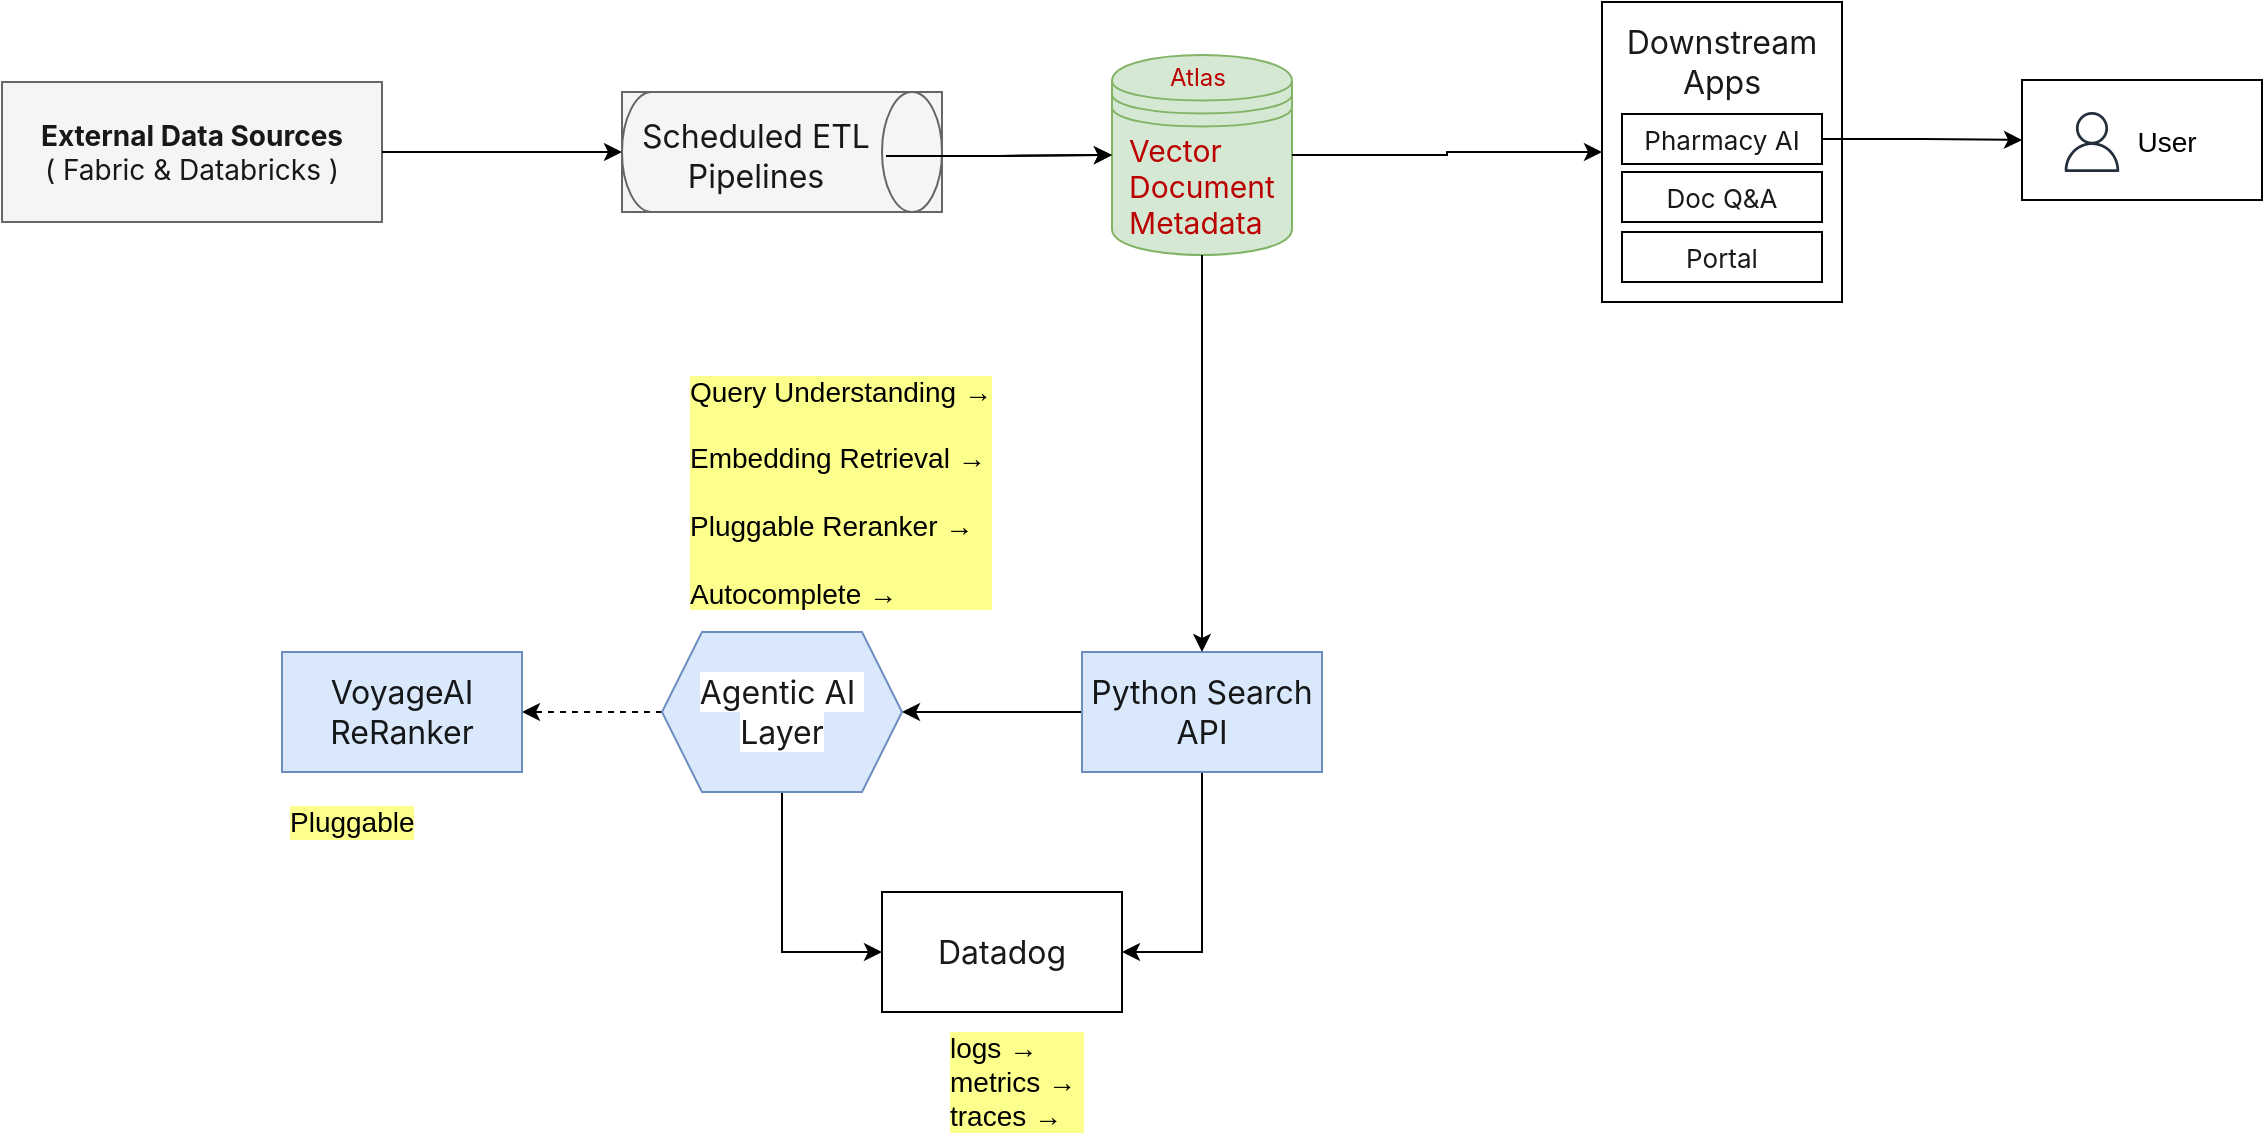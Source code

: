 <mxfile version="28.1.2">
  <diagram name="Page-1" id="TyQ4KNwGMOZTe7oc1Tex">
    <mxGraphModel dx="2101" dy="843" grid="1" gridSize="10" guides="1" tooltips="1" connect="1" arrows="1" fold="1" page="1" pageScale="1" pageWidth="850" pageHeight="1100" math="0" shadow="0">
      <root>
        <mxCell id="0" />
        <mxCell id="1" parent="0" />
        <mxCell id="mYIUt5ODPhMRdfRmPxJW-1" value="&lt;font style=&quot;font-size: 14px;&quot;&gt;&lt;span style=&quot;color: rgba(0, 0, 0, 0.9); font-family: -apple-system, &amp;quot;system-ui&amp;quot;, &amp;quot;Segoe UI&amp;quot;, system-ui, -apple-system, &amp;quot;Segoe UI&amp;quot;, Roboto, Ubuntu, Cantarell, &amp;quot;Noto Sans&amp;quot;, sans-serif, Arial, &amp;quot;PingFang SC&amp;quot;, &amp;quot;Source Han Sans SC&amp;quot;, &amp;quot;Microsoft YaHei UI&amp;quot;, &amp;quot;Microsoft YaHei&amp;quot;, &amp;quot;Noto Sans CJK SC&amp;quot;, sans-serif; text-align: left; white-space-collapse: preserve;&quot;&gt;&lt;b style=&quot;&quot;&gt;External Data Sources&lt;br&gt;&lt;/b&gt;( &lt;/span&gt;&lt;span style=&quot;color: rgba(0, 0, 0, 0.9); font-family: -apple-system, &amp;quot;system-ui&amp;quot;, &amp;quot;Segoe UI&amp;quot;, system-ui, -apple-system, &amp;quot;Segoe UI&amp;quot;, Roboto, Ubuntu, Cantarell, &amp;quot;Noto Sans&amp;quot;, sans-serif, Arial, &amp;quot;PingFang SC&amp;quot;, &amp;quot;Source Han Sans SC&amp;quot;, &amp;quot;Microsoft YaHei UI&amp;quot;, &amp;quot;Microsoft YaHei&amp;quot;, &amp;quot;Noto Sans CJK SC&amp;quot;, sans-serif; text-align: left; white-space-collapse: preserve;&quot;&gt;Fabric &amp;amp; Databricks )&lt;/span&gt;&lt;/font&gt;" style="rounded=0;whiteSpace=wrap;html=1;fillColor=#f5f5f5;fontColor=#333333;strokeColor=#666666;" vertex="1" parent="1">
          <mxGeometry x="-110" y="165" width="190" height="70" as="geometry" />
        </mxCell>
        <mxCell id="mYIUt5ODPhMRdfRmPxJW-4" value="" style="group;fillColor=#f5f5f5;fontColor=#333333;strokeColor=#666666;" vertex="1" connectable="0" parent="1">
          <mxGeometry x="200" y="170" width="160" height="60" as="geometry" />
        </mxCell>
        <mxCell id="mYIUt5ODPhMRdfRmPxJW-2" value="" style="shape=cylinder3;whiteSpace=wrap;html=1;boundedLbl=1;backgroundOutline=1;size=15;rotation=90;fillColor=#f5f5f5;fontColor=#333333;strokeColor=#666666;" vertex="1" parent="mYIUt5ODPhMRdfRmPxJW-4">
          <mxGeometry x="50" y="-50" width="60" height="160" as="geometry" />
        </mxCell>
        <mxCell id="mYIUt5ODPhMRdfRmPxJW-3" value="&lt;span style=&quot;color: rgba(0, 0, 0, 0.9); font-family: -apple-system, &amp;quot;system-ui&amp;quot;, &amp;quot;Segoe UI&amp;quot;, system-ui, -apple-system, &amp;quot;Segoe UI&amp;quot;, Roboto, Ubuntu, Cantarell, &amp;quot;Noto Sans&amp;quot;, sans-serif, Arial, &amp;quot;PingFang SC&amp;quot;, &amp;quot;Source Han Sans SC&amp;quot;, &amp;quot;Microsoft YaHei UI&amp;quot;, &amp;quot;Microsoft YaHei&amp;quot;, &amp;quot;Noto Sans CJK SC&amp;quot;, sans-serif; font-size: 16px; text-align: left; white-space-collapse: preserve;&quot;&gt;Scheduled ETL Pipelines&lt;/span&gt;" style="text;html=1;align=center;verticalAlign=middle;whiteSpace=wrap;rounded=0;" vertex="1" parent="mYIUt5ODPhMRdfRmPxJW-4">
          <mxGeometry x="2" y="17" width="130" height="30" as="geometry" />
        </mxCell>
        <mxCell id="mYIUt5ODPhMRdfRmPxJW-7" value="" style="group" vertex="1" connectable="0" parent="1">
          <mxGeometry x="445" y="148.5" width="90" height="103" as="geometry" />
        </mxCell>
        <mxCell id="mYIUt5ODPhMRdfRmPxJW-5" value="&lt;div style=&quot;text-align: left;&quot;&gt;&lt;font face=&quot;-apple-system, system-ui, Segoe UI, system-ui, -apple-system, Segoe UI, Roboto, Ubuntu, Cantarell, Noto Sans, sans-serif, Arial, PingFang SC, Source Han Sans SC, Microsoft YaHei UI, Microsoft YaHei, Noto Sans CJK SC, sans-serif&quot; color=&quot;rgba(0, 0, 0, 0.9)&quot;&gt;&lt;span style=&quot;font-size: 15px; white-space-collapse: preserve;&quot;&gt;Vector&lt;br&gt;Document&lt;br&gt;Metadata&lt;/span&gt;&lt;/font&gt;&lt;/div&gt;" style="shape=datastore;whiteSpace=wrap;html=1;fillColor=#d5e8d4;strokeColor=#82b366;" vertex="1" parent="mYIUt5ODPhMRdfRmPxJW-7">
          <mxGeometry y="3" width="90" height="100" as="geometry" />
        </mxCell>
        <mxCell id="mYIUt5ODPhMRdfRmPxJW-6" value="&lt;font face=&quot;-apple-system, system-ui, Segoe UI, system-ui, -apple-system, Segoe UI, Roboto, Ubuntu, Cantarell, Noto Sans, sans-serif, Arial, PingFang SC, Source Han Sans SC, Microsoft YaHei UI, Microsoft YaHei, Noto Sans CJK SC, sans-serif&quot; color=&quot;rgba(0, 0, 0, 0.9)&quot;&gt;&lt;span style=&quot;white-space-collapse: preserve;&quot;&gt;Atlas&lt;/span&gt;&lt;/font&gt;" style="text;whiteSpace=wrap;html=1;fontSize=12;" vertex="1" parent="mYIUt5ODPhMRdfRmPxJW-7">
          <mxGeometry x="27" width="40" height="20" as="geometry" />
        </mxCell>
        <mxCell id="mYIUt5ODPhMRdfRmPxJW-8" style="edgeStyle=orthogonalEdgeStyle;rounded=0;orthogonalLoop=1;jettySize=auto;html=1;entryX=0.5;entryY=1;entryDx=0;entryDy=0;entryPerimeter=0;" edge="1" parent="1" source="mYIUt5ODPhMRdfRmPxJW-1" target="mYIUt5ODPhMRdfRmPxJW-2">
          <mxGeometry relative="1" as="geometry" />
        </mxCell>
        <mxCell id="mYIUt5ODPhMRdfRmPxJW-9" style="edgeStyle=orthogonalEdgeStyle;rounded=0;orthogonalLoop=1;jettySize=auto;html=1;" edge="1" parent="1" source="mYIUt5ODPhMRdfRmPxJW-3" target="mYIUt5ODPhMRdfRmPxJW-5">
          <mxGeometry relative="1" as="geometry" />
        </mxCell>
        <mxCell id="mYIUt5ODPhMRdfRmPxJW-13" style="edgeStyle=orthogonalEdgeStyle;rounded=0;orthogonalLoop=1;jettySize=auto;html=1;entryX=1;entryY=0.5;entryDx=0;entryDy=0;" edge="1" parent="1" source="mYIUt5ODPhMRdfRmPxJW-10" target="mYIUt5ODPhMRdfRmPxJW-11">
          <mxGeometry relative="1" as="geometry" />
        </mxCell>
        <mxCell id="mYIUt5ODPhMRdfRmPxJW-38" style="edgeStyle=orthogonalEdgeStyle;rounded=0;orthogonalLoop=1;jettySize=auto;html=1;entryX=1;entryY=0.5;entryDx=0;entryDy=0;exitX=0.5;exitY=1;exitDx=0;exitDy=0;" edge="1" parent="1" source="mYIUt5ODPhMRdfRmPxJW-10" target="mYIUt5ODPhMRdfRmPxJW-19">
          <mxGeometry relative="1" as="geometry">
            <mxPoint x="380" y="610" as="targetPoint" />
          </mxGeometry>
        </mxCell>
        <mxCell id="mYIUt5ODPhMRdfRmPxJW-10" value="&lt;span style=&quot;color: rgba(0, 0, 0, 0.9); font-family: -apple-system, &amp;quot;system-ui&amp;quot;, &amp;quot;Segoe UI&amp;quot;, system-ui, -apple-system, &amp;quot;Segoe UI&amp;quot;, Roboto, Ubuntu, Cantarell, &amp;quot;Noto Sans&amp;quot;, sans-serif, Arial, &amp;quot;PingFang SC&amp;quot;, &amp;quot;Source Han Sans SC&amp;quot;, &amp;quot;Microsoft YaHei UI&amp;quot;, &amp;quot;Microsoft YaHei&amp;quot;, &amp;quot;Noto Sans CJK SC&amp;quot;, sans-serif; font-size: 16px; text-align: left; white-space-collapse: preserve;&quot;&gt;Python Search API&lt;/span&gt;" style="rounded=0;whiteSpace=wrap;html=1;fillColor=#dae8fc;strokeColor=#6c8ebf;" vertex="1" parent="1">
          <mxGeometry x="430" y="450" width="120" height="60" as="geometry" />
        </mxCell>
        <mxCell id="mYIUt5ODPhMRdfRmPxJW-17" style="edgeStyle=orthogonalEdgeStyle;rounded=0;orthogonalLoop=1;jettySize=auto;html=1;entryX=1;entryY=0.5;entryDx=0;entryDy=0;dashed=1;" edge="1" parent="1" source="mYIUt5ODPhMRdfRmPxJW-11" target="mYIUt5ODPhMRdfRmPxJW-16">
          <mxGeometry relative="1" as="geometry" />
        </mxCell>
        <mxCell id="mYIUt5ODPhMRdfRmPxJW-36" style="edgeStyle=orthogonalEdgeStyle;rounded=0;orthogonalLoop=1;jettySize=auto;html=1;entryX=0;entryY=0.5;entryDx=0;entryDy=0;" edge="1" parent="1" source="mYIUt5ODPhMRdfRmPxJW-11" target="mYIUt5ODPhMRdfRmPxJW-19">
          <mxGeometry relative="1" as="geometry">
            <mxPoint x="270" y="610" as="targetPoint" />
          </mxGeometry>
        </mxCell>
        <mxCell id="mYIUt5ODPhMRdfRmPxJW-11" value="&lt;span style=&quot;color: rgba(0, 0, 0, 0.9); font-family: -apple-system, &amp;quot;system-ui&amp;quot;, &amp;quot;Segoe UI&amp;quot;, system-ui, -apple-system, &amp;quot;Segoe UI&amp;quot;, Roboto, Ubuntu, Cantarell, &amp;quot;Noto Sans&amp;quot;, sans-serif, Arial, &amp;quot;PingFang SC&amp;quot;, &amp;quot;Source Han Sans SC&amp;quot;, &amp;quot;Microsoft YaHei UI&amp;quot;, &amp;quot;Microsoft YaHei&amp;quot;, &amp;quot;Noto Sans CJK SC&amp;quot;, sans-serif; font-size: 16px; text-align: left; white-space-collapse: preserve; background-color: light-dark(#ffffff, var(--ge-dark-color, #121212));&quot;&gt;Agentic AI &lt;/span&gt;&lt;div&gt;&lt;span style=&quot;color: rgba(0, 0, 0, 0.9); font-family: -apple-system, &amp;quot;system-ui&amp;quot;, &amp;quot;Segoe UI&amp;quot;, system-ui, -apple-system, &amp;quot;Segoe UI&amp;quot;, Roboto, Ubuntu, Cantarell, &amp;quot;Noto Sans&amp;quot;, sans-serif, Arial, &amp;quot;PingFang SC&amp;quot;, &amp;quot;Source Han Sans SC&amp;quot;, &amp;quot;Microsoft YaHei UI&amp;quot;, &amp;quot;Microsoft YaHei&amp;quot;, &amp;quot;Noto Sans CJK SC&amp;quot;, sans-serif; font-size: 16px; text-align: left; white-space-collapse: preserve; background-color: light-dark(#ffffff, var(--ge-dark-color, #121212));&quot;&gt;Layer&lt;/span&gt;&lt;/div&gt;" style="shape=hexagon;perimeter=hexagonPerimeter2;whiteSpace=wrap;html=1;fixedSize=1;fillColor=#dae8fc;strokeColor=#6c8ebf;" vertex="1" parent="1">
          <mxGeometry x="220" y="440" width="120" height="80" as="geometry" />
        </mxCell>
        <mxCell id="mYIUt5ODPhMRdfRmPxJW-12" style="edgeStyle=orthogonalEdgeStyle;rounded=0;orthogonalLoop=1;jettySize=auto;html=1;entryX=0.5;entryY=0;entryDx=0;entryDy=0;" edge="1" parent="1" source="mYIUt5ODPhMRdfRmPxJW-5" target="mYIUt5ODPhMRdfRmPxJW-10">
          <mxGeometry relative="1" as="geometry" />
        </mxCell>
        <mxCell id="mYIUt5ODPhMRdfRmPxJW-14" value="&lt;font style=&quot;font-size: 14px;&quot;&gt;Query Understanding →&lt;br&gt;&lt;br&gt;Embedding Retrieval → &lt;br&gt;&lt;br&gt;Pluggable Reranker → &lt;br&gt;&lt;br&gt;Autocomplete&amp;nbsp;&lt;/font&gt;&lt;span style=&quot;font-size: 14px;&quot;&gt;→&lt;/span&gt;" style="text;align=left;verticalAlign=middle;rounded=0;labelBackgroundColor=#FDFF8C;spacing=4;spacingLeft=0;whiteSpace=wrap;html=1;" vertex="1" parent="1">
          <mxGeometry x="230" y="300" width="170" height="140" as="geometry" />
        </mxCell>
        <mxCell id="mYIUt5ODPhMRdfRmPxJW-16" value="&lt;span style=&quot;color: rgba(0, 0, 0, 0.9); font-family: -apple-system, &amp;quot;system-ui&amp;quot;, &amp;quot;Segoe UI&amp;quot;, system-ui, -apple-system, &amp;quot;Segoe UI&amp;quot;, Roboto, Ubuntu, Cantarell, &amp;quot;Noto Sans&amp;quot;, sans-serif, Arial, &amp;quot;PingFang SC&amp;quot;, &amp;quot;Source Han Sans SC&amp;quot;, &amp;quot;Microsoft YaHei UI&amp;quot;, &amp;quot;Microsoft YaHei&amp;quot;, &amp;quot;Noto Sans CJK SC&amp;quot;, sans-serif; font-size: 16px; text-align: left; white-space-collapse: preserve;&quot;&gt;VoyageAI ReRanker&lt;/span&gt;" style="rounded=0;whiteSpace=wrap;html=1;fillColor=#dae8fc;strokeColor=#6c8ebf;" vertex="1" parent="1">
          <mxGeometry x="30" y="450" width="120" height="60" as="geometry" />
        </mxCell>
        <mxCell id="mYIUt5ODPhMRdfRmPxJW-18" value="&lt;span style=&quot;font-size: 14px;&quot;&gt;Pluggable&lt;/span&gt;" style="text;align=left;verticalAlign=middle;rounded=0;labelBackgroundColor=#FDFF8C;spacing=4;spacingLeft=0;whiteSpace=wrap;html=1;" vertex="1" parent="1">
          <mxGeometry x="30" y="520" width="75" height="30" as="geometry" />
        </mxCell>
        <mxCell id="mYIUt5ODPhMRdfRmPxJW-19" value="&lt;span style=&quot;color: rgba(0, 0, 0, 0.9); font-family: -apple-system, &amp;quot;system-ui&amp;quot;, &amp;quot;Segoe UI&amp;quot;, system-ui, -apple-system, &amp;quot;Segoe UI&amp;quot;, Roboto, Ubuntu, Cantarell, &amp;quot;Noto Sans&amp;quot;, sans-serif, Arial, &amp;quot;PingFang SC&amp;quot;, &amp;quot;Source Han Sans SC&amp;quot;, &amp;quot;Microsoft YaHei UI&amp;quot;, &amp;quot;Microsoft YaHei&amp;quot;, &amp;quot;Noto Sans CJK SC&amp;quot;, sans-serif; font-size: 16px; text-align: left; white-space-collapse: preserve; background-color: rgb(255, 255, 255);&quot;&gt;Datadog&lt;/span&gt;" style="rounded=0;whiteSpace=wrap;html=1;" vertex="1" parent="1">
          <mxGeometry x="330" y="570" width="120" height="60" as="geometry" />
        </mxCell>
        <mxCell id="mYIUt5ODPhMRdfRmPxJW-20" value="&lt;span style=&quot;font-size: 14px;&quot;&gt;logs&amp;nbsp;&lt;/span&gt;&lt;span style=&quot;font-size: 14px;&quot;&gt;→&lt;/span&gt;&lt;span style=&quot;font-size: 14px;&quot;&gt;&amp;nbsp;&lt;br&gt;metrics&amp;nbsp;&lt;/span&gt;&lt;span style=&quot;font-size: 14px;&quot;&gt;→&lt;/span&gt;&lt;span style=&quot;font-size: 14px;&quot;&gt;&amp;nbsp;&lt;br&gt;traces&amp;nbsp;&lt;/span&gt;&lt;span style=&quot;font-size: 14px;&quot;&gt;→&lt;/span&gt;" style="text;align=left;verticalAlign=middle;rounded=0;labelBackgroundColor=#FDFF8C;spacing=4;spacingLeft=0;whiteSpace=wrap;html=1;" vertex="1" parent="1">
          <mxGeometry x="360" y="650" width="75" height="30" as="geometry" />
        </mxCell>
        <mxCell id="mYIUt5ODPhMRdfRmPxJW-30" value="" style="group" vertex="1" connectable="0" parent="1">
          <mxGeometry x="690" y="125" width="120" height="150" as="geometry" />
        </mxCell>
        <mxCell id="mYIUt5ODPhMRdfRmPxJW-21" value="" style="rounded=0;whiteSpace=wrap;html=1;" vertex="1" parent="mYIUt5ODPhMRdfRmPxJW-30">
          <mxGeometry width="120" height="150" as="geometry" />
        </mxCell>
        <mxCell id="mYIUt5ODPhMRdfRmPxJW-22" value="&lt;span style=&quot;color: rgba(0, 0, 0, 0.9); font-family: -apple-system, &amp;quot;system-ui&amp;quot;, &amp;quot;Segoe UI&amp;quot;, system-ui, -apple-system, &amp;quot;Segoe UI&amp;quot;, Roboto, Ubuntu, Cantarell, &amp;quot;Noto Sans&amp;quot;, sans-serif, Arial, &amp;quot;PingFang SC&amp;quot;, &amp;quot;Source Han Sans SC&amp;quot;, &amp;quot;Microsoft YaHei UI&amp;quot;, &amp;quot;Microsoft YaHei&amp;quot;, &amp;quot;Noto Sans CJK SC&amp;quot;, sans-serif; font-size: 16px; text-align: left; white-space-collapse: preserve; background-color: rgb(255, 255, 255);&quot;&gt;Downstream Apps&lt;/span&gt;" style="text;html=1;align=center;verticalAlign=middle;whiteSpace=wrap;rounded=0;" vertex="1" parent="mYIUt5ODPhMRdfRmPxJW-30">
          <mxGeometry x="30" y="15" width="60" height="30" as="geometry" />
        </mxCell>
        <mxCell id="mYIUt5ODPhMRdfRmPxJW-24" value="&lt;span style=&quot;color: rgba(0, 0, 0, 0.9); font-family: -apple-system, &amp;quot;system-ui&amp;quot;, &amp;quot;Segoe UI&amp;quot;, system-ui, -apple-system, &amp;quot;Segoe UI&amp;quot;, Roboto, Ubuntu, Cantarell, &amp;quot;Noto Sans&amp;quot;, sans-serif, Arial, &amp;quot;PingFang SC&amp;quot;, &amp;quot;Source Han Sans SC&amp;quot;, &amp;quot;Microsoft YaHei UI&amp;quot;, &amp;quot;Microsoft YaHei&amp;quot;, &amp;quot;Noto Sans CJK SC&amp;quot;, sans-serif; text-align: left; white-space-collapse: preserve; background-color: rgb(255, 255, 255);&quot;&gt;&lt;font style=&quot;font-size: 13px;&quot;&gt;Pharmacy AI&lt;/font&gt;&lt;/span&gt;" style="rounded=0;whiteSpace=wrap;html=1;" vertex="1" parent="mYIUt5ODPhMRdfRmPxJW-30">
          <mxGeometry x="10" y="56" width="100" height="25" as="geometry" />
        </mxCell>
        <mxCell id="mYIUt5ODPhMRdfRmPxJW-25" value="&lt;span style=&quot;color: rgba(0, 0, 0, 0.9); font-family: -apple-system, &amp;quot;system-ui&amp;quot;, &amp;quot;Segoe UI&amp;quot;, system-ui, -apple-system, &amp;quot;Segoe UI&amp;quot;, Roboto, Ubuntu, Cantarell, &amp;quot;Noto Sans&amp;quot;, sans-serif, Arial, &amp;quot;PingFang SC&amp;quot;, &amp;quot;Source Han Sans SC&amp;quot;, &amp;quot;Microsoft YaHei UI&amp;quot;, &amp;quot;Microsoft YaHei&amp;quot;, &amp;quot;Noto Sans CJK SC&amp;quot;, sans-serif; text-align: left; white-space-collapse: preserve; background-color: rgb(255, 255, 255);&quot;&gt;&lt;font style=&quot;font-size: 13px;&quot;&gt;Doc Q&amp;amp;A&lt;/font&gt;&lt;/span&gt;" style="rounded=0;whiteSpace=wrap;html=1;" vertex="1" parent="mYIUt5ODPhMRdfRmPxJW-30">
          <mxGeometry x="10" y="85" width="100" height="25" as="geometry" />
        </mxCell>
        <mxCell id="mYIUt5ODPhMRdfRmPxJW-26" value="&lt;span style=&quot;color: rgba(0, 0, 0, 0.9); font-family: -apple-system, &amp;quot;system-ui&amp;quot;, &amp;quot;Segoe UI&amp;quot;, system-ui, -apple-system, &amp;quot;Segoe UI&amp;quot;, Roboto, Ubuntu, Cantarell, &amp;quot;Noto Sans&amp;quot;, sans-serif, Arial, &amp;quot;PingFang SC&amp;quot;, &amp;quot;Source Han Sans SC&amp;quot;, &amp;quot;Microsoft YaHei UI&amp;quot;, &amp;quot;Microsoft YaHei&amp;quot;, &amp;quot;Noto Sans CJK SC&amp;quot;, sans-serif; text-align: left; white-space-collapse: preserve; background-color: rgb(255, 255, 255);&quot;&gt;&lt;font style=&quot;font-size: 13px;&quot;&gt;Portal&lt;/font&gt;&lt;/span&gt;" style="rounded=0;whiteSpace=wrap;html=1;" vertex="1" parent="mYIUt5ODPhMRdfRmPxJW-30">
          <mxGeometry x="10" y="115" width="100" height="25" as="geometry" />
        </mxCell>
        <mxCell id="mYIUt5ODPhMRdfRmPxJW-33" value="" style="group" vertex="1" connectable="0" parent="1">
          <mxGeometry x="900" y="165" width="120" height="60" as="geometry" />
        </mxCell>
        <mxCell id="mYIUt5ODPhMRdfRmPxJW-28" value="" style="rounded=0;whiteSpace=wrap;html=1;" vertex="1" parent="mYIUt5ODPhMRdfRmPxJW-33">
          <mxGeometry y="-1" width="120" height="60" as="geometry" />
        </mxCell>
        <mxCell id="mYIUt5ODPhMRdfRmPxJW-27" value="" style="sketch=0;outlineConnect=0;fontColor=#232F3E;gradientColor=none;fillColor=#232F3D;strokeColor=none;dashed=0;verticalLabelPosition=bottom;verticalAlign=top;align=center;html=1;fontSize=12;fontStyle=0;aspect=fixed;pointerEvents=1;shape=mxgraph.aws4.user;" vertex="1" parent="mYIUt5ODPhMRdfRmPxJW-33">
          <mxGeometry x="20" y="15" width="30" height="30" as="geometry" />
        </mxCell>
        <mxCell id="mYIUt5ODPhMRdfRmPxJW-29" value="User" style="text;html=1;align=center;verticalAlign=middle;whiteSpace=wrap;rounded=0;fontSize=14;" vertex="1" parent="mYIUt5ODPhMRdfRmPxJW-33">
          <mxGeometry x="50" y="15" width="45" height="30" as="geometry" />
        </mxCell>
        <mxCell id="mYIUt5ODPhMRdfRmPxJW-34" style="edgeStyle=orthogonalEdgeStyle;rounded=0;orthogonalLoop=1;jettySize=auto;html=1;entryX=0;entryY=0.5;entryDx=0;entryDy=0;" edge="1" parent="1" source="mYIUt5ODPhMRdfRmPxJW-5" target="mYIUt5ODPhMRdfRmPxJW-21">
          <mxGeometry relative="1" as="geometry" />
        </mxCell>
        <mxCell id="mYIUt5ODPhMRdfRmPxJW-35" style="edgeStyle=orthogonalEdgeStyle;rounded=0;orthogonalLoop=1;jettySize=auto;html=1;entryX=0;entryY=0.5;entryDx=0;entryDy=0;" edge="1" parent="1" source="mYIUt5ODPhMRdfRmPxJW-24" target="mYIUt5ODPhMRdfRmPxJW-28">
          <mxGeometry relative="1" as="geometry" />
        </mxCell>
        <mxCell id="mYIUt5ODPhMRdfRmPxJW-40" value="" style="edgeStyle=orthogonalEdgeStyle;rounded=0;orthogonalLoop=1;jettySize=auto;html=1;" edge="1" parent="1" source="mYIUt5ODPhMRdfRmPxJW-3" target="mYIUt5ODPhMRdfRmPxJW-5">
          <mxGeometry relative="1" as="geometry" />
        </mxCell>
      </root>
    </mxGraphModel>
  </diagram>
</mxfile>
